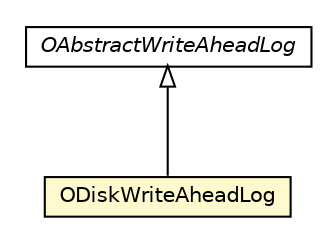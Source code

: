 #!/usr/local/bin/dot
#
# Class diagram 
# Generated by UMLGraph version R5_6-24-gf6e263 (http://www.umlgraph.org/)
#

digraph G {
	edge [fontname="Helvetica",fontsize=10,labelfontname="Helvetica",labelfontsize=10];
	node [fontname="Helvetica",fontsize=10,shape=plaintext];
	nodesep=0.25;
	ranksep=0.5;
	// com.orientechnologies.orient.core.storage.impl.local.paginated.wal.OAbstractWriteAheadLog
	c1488648 [label=<<table title="com.orientechnologies.orient.core.storage.impl.local.paginated.wal.OAbstractWriteAheadLog" border="0" cellborder="1" cellspacing="0" cellpadding="2" port="p" href="./OAbstractWriteAheadLog.html">
		<tr><td><table border="0" cellspacing="0" cellpadding="1">
<tr><td align="center" balign="center"><font face="Helvetica-Oblique"> OAbstractWriteAheadLog </font></td></tr>
		</table></td></tr>
		</table>>, URL="./OAbstractWriteAheadLog.html", fontname="Helvetica", fontcolor="black", fontsize=10.0];
	// com.orientechnologies.orient.core.storage.impl.local.paginated.wal.ODiskWriteAheadLog
	c1488655 [label=<<table title="com.orientechnologies.orient.core.storage.impl.local.paginated.wal.ODiskWriteAheadLog" border="0" cellborder="1" cellspacing="0" cellpadding="2" port="p" bgcolor="lemonChiffon" href="./ODiskWriteAheadLog.html">
		<tr><td><table border="0" cellspacing="0" cellpadding="1">
<tr><td align="center" balign="center"> ODiskWriteAheadLog </td></tr>
		</table></td></tr>
		</table>>, URL="./ODiskWriteAheadLog.html", fontname="Helvetica", fontcolor="black", fontsize=10.0];
	//com.orientechnologies.orient.core.storage.impl.local.paginated.wal.ODiskWriteAheadLog extends com.orientechnologies.orient.core.storage.impl.local.paginated.wal.OAbstractWriteAheadLog
	c1488648:p -> c1488655:p [dir=back,arrowtail=empty];
}

